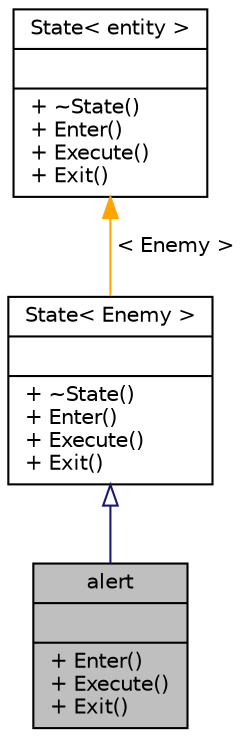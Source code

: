 digraph "alert"
{
 // LATEX_PDF_SIZE
  edge [fontname="Helvetica",fontsize="10",labelfontname="Helvetica",labelfontsize="10"];
  node [fontname="Helvetica",fontsize="10",shape=record];
  Node1 [label="{alert\n||+ Enter()\l+ Execute()\l+ Exit()\l}",height=0.2,width=0.4,color="black", fillcolor="grey75", style="filled", fontcolor="black",tooltip="A derived class that inherits from the state class. Represents the Die state of the Enemy FSM."];
  Node2 -> Node1 [dir="back",color="midnightblue",fontsize="10",style="solid",arrowtail="onormal",fontname="Helvetica"];
  Node2 [label="{State\< Enemy \>\n||+ ~State()\l+ Enter()\l+ Execute()\l+ Exit()\l}",height=0.2,width=0.4,color="black", fillcolor="white", style="filled",URL="$class_state.html",tooltip=" "];
  Node3 -> Node2 [dir="back",color="orange",fontsize="10",style="solid",label=" \< Enemy \>" ,fontname="Helvetica"];
  Node3 [label="{State\< entity \>\n||+ ~State()\l+ Enter()\l+ Execute()\l+ Exit()\l}",height=0.2,width=0.4,color="black", fillcolor="white", style="filled",URL="$class_state.html",tooltip=" "];
}
